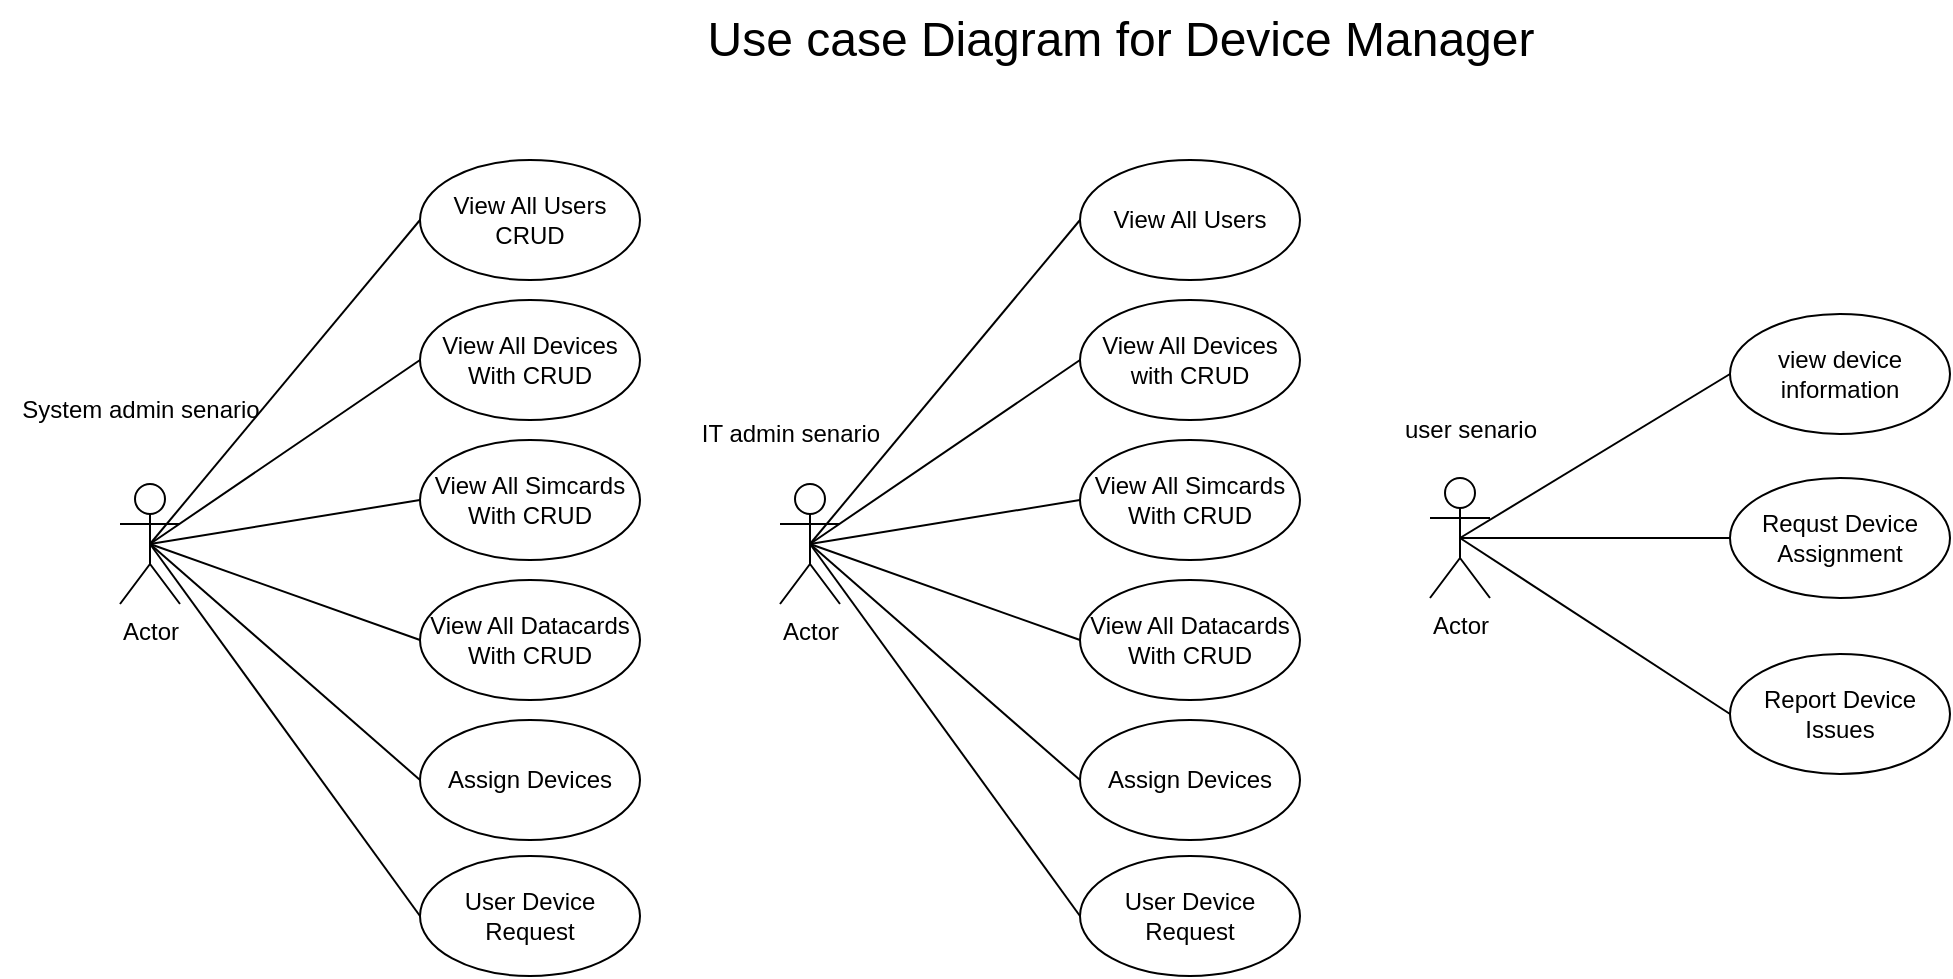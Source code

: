 <mxfile version="22.1.7" type="github">
  <diagram name="Page-1" id="V8e6lL1omSQ8p3PDgwFw">
    <mxGraphModel dx="1474" dy="740" grid="0" gridSize="10" guides="1" tooltips="1" connect="1" arrows="1" fold="1" page="1" pageScale="1" pageWidth="3300" pageHeight="4681" math="0" shadow="0">
      <root>
        <mxCell id="0" />
        <mxCell id="1" parent="0" />
        <mxCell id="11AYSxU1eU5rd6qPEEQT-1" value="Actor" style="shape=umlActor;verticalLabelPosition=bottom;verticalAlign=top;html=1;outlineConnect=0;" parent="1" vertex="1">
          <mxGeometry x="250" y="252" width="30" height="60" as="geometry" />
        </mxCell>
        <mxCell id="11AYSxU1eU5rd6qPEEQT-3" value="Actor" style="shape=umlActor;verticalLabelPosition=bottom;verticalAlign=top;html=1;outlineConnect=0;" parent="1" vertex="1">
          <mxGeometry x="905" y="249" width="30" height="60" as="geometry" />
        </mxCell>
        <mxCell id="11AYSxU1eU5rd6qPEEQT-5" value="&lt;div&gt;System admin senario&lt;/div&gt;" style="text;html=1;align=center;verticalAlign=middle;resizable=0;points=[];autosize=1;strokeColor=none;fillColor=none;" parent="1" vertex="1">
          <mxGeometry x="190" y="200" width="140" height="30" as="geometry" />
        </mxCell>
        <mxCell id="11AYSxU1eU5rd6qPEEQT-6" value="&lt;div&gt;IT admin senario&lt;/div&gt;" style="text;html=1;align=center;verticalAlign=middle;resizable=0;points=[];autosize=1;strokeColor=none;fillColor=none;" parent="1" vertex="1">
          <mxGeometry x="530" y="212" width="110" height="30" as="geometry" />
        </mxCell>
        <mxCell id="11AYSxU1eU5rd6qPEEQT-7" value="&lt;div&gt;user senario&lt;/div&gt;" style="text;html=1;align=center;verticalAlign=middle;resizable=0;points=[];autosize=1;strokeColor=none;fillColor=none;" parent="1" vertex="1">
          <mxGeometry x="880" y="210" width="90" height="30" as="geometry" />
        </mxCell>
        <mxCell id="11AYSxU1eU5rd6qPEEQT-8" value="&lt;div&gt;&lt;font style=&quot;font-size: 24px;&quot;&gt;Use case Diagram for Device Manager&lt;/font&gt;&lt;/div&gt;" style="text;html=1;align=center;verticalAlign=middle;resizable=0;points=[];autosize=1;strokeColor=none;fillColor=none;" parent="1" vertex="1">
          <mxGeometry x="530" y="10" width="440" height="40" as="geometry" />
        </mxCell>
        <mxCell id="11AYSxU1eU5rd6qPEEQT-10" value="&lt;div&gt;View All Users&lt;/div&gt;&lt;div&gt;CRUD&lt;/div&gt;" style="ellipse;whiteSpace=wrap;html=1;" parent="1" vertex="1">
          <mxGeometry x="400" y="90" width="110" height="60" as="geometry" />
        </mxCell>
        <mxCell id="11AYSxU1eU5rd6qPEEQT-13" value="&lt;div&gt;User Device&lt;/div&gt;&lt;div&gt;Request&lt;br&gt;&lt;/div&gt;" style="ellipse;whiteSpace=wrap;html=1;" parent="1" vertex="1">
          <mxGeometry x="400" y="438" width="110" height="60" as="geometry" />
        </mxCell>
        <mxCell id="11AYSxU1eU5rd6qPEEQT-15" value="" style="endArrow=none;html=1;rounded=0;exitX=0;exitY=0.5;exitDx=0;exitDy=0;entryX=0.5;entryY=0.5;entryDx=0;entryDy=0;entryPerimeter=0;" parent="1" source="11AYSxU1eU5rd6qPEEQT-10" target="11AYSxU1eU5rd6qPEEQT-1" edge="1">
          <mxGeometry width="50" height="50" relative="1" as="geometry">
            <mxPoint x="590" y="470" as="sourcePoint" />
            <mxPoint x="640" y="420" as="targetPoint" />
          </mxGeometry>
        </mxCell>
        <mxCell id="11AYSxU1eU5rd6qPEEQT-16" value="" style="endArrow=none;html=1;rounded=0;exitX=0;exitY=0.5;exitDx=0;exitDy=0;entryX=0.5;entryY=0.5;entryDx=0;entryDy=0;entryPerimeter=0;" parent="1" source="gWN13PbpE9uKYy0v3A_B-2" target="11AYSxU1eU5rd6qPEEQT-1" edge="1">
          <mxGeometry width="50" height="50" relative="1" as="geometry">
            <mxPoint x="400" y="400" as="sourcePoint" />
            <mxPoint x="640" y="420" as="targetPoint" />
          </mxGeometry>
        </mxCell>
        <mxCell id="11AYSxU1eU5rd6qPEEQT-17" value="" style="endArrow=none;html=1;rounded=0;exitX=0;exitY=0.5;exitDx=0;exitDy=0;entryX=0.5;entryY=0.5;entryDx=0;entryDy=0;entryPerimeter=0;" parent="1" source="11AYSxU1eU5rd6qPEEQT-13" target="11AYSxU1eU5rd6qPEEQT-1" edge="1">
          <mxGeometry width="50" height="50" relative="1" as="geometry">
            <mxPoint x="590" y="470" as="sourcePoint" />
            <mxPoint x="640" y="420" as="targetPoint" />
          </mxGeometry>
        </mxCell>
        <mxCell id="11AYSxU1eU5rd6qPEEQT-30" value="view device information" style="ellipse;whiteSpace=wrap;html=1;" parent="1" vertex="1">
          <mxGeometry x="1055" y="167" width="110" height="60" as="geometry" />
        </mxCell>
        <mxCell id="11AYSxU1eU5rd6qPEEQT-31" value="Requst Device Assignment" style="ellipse;whiteSpace=wrap;html=1;" parent="1" vertex="1">
          <mxGeometry x="1055" y="249" width="110" height="60" as="geometry" />
        </mxCell>
        <mxCell id="11AYSxU1eU5rd6qPEEQT-32" value="Report Device Issues" style="ellipse;whiteSpace=wrap;html=1;" parent="1" vertex="1">
          <mxGeometry x="1055" y="337" width="110" height="60" as="geometry" />
        </mxCell>
        <mxCell id="11AYSxU1eU5rd6qPEEQT-33" value="" style="endArrow=none;html=1;rounded=0;exitX=0;exitY=0.5;exitDx=0;exitDy=0;entryX=0.5;entryY=0.5;entryDx=0;entryDy=0;entryPerimeter=0;" parent="1" source="11AYSxU1eU5rd6qPEEQT-30" edge="1">
          <mxGeometry width="50" height="50" relative="1" as="geometry">
            <mxPoint x="1245" y="467" as="sourcePoint" />
            <mxPoint x="920" y="279" as="targetPoint" />
          </mxGeometry>
        </mxCell>
        <mxCell id="11AYSxU1eU5rd6qPEEQT-34" value="" style="endArrow=none;html=1;rounded=0;exitX=0;exitY=0.5;exitDx=0;exitDy=0;entryX=0.5;entryY=0.5;entryDx=0;entryDy=0;entryPerimeter=0;" parent="1" source="11AYSxU1eU5rd6qPEEQT-31" edge="1">
          <mxGeometry width="50" height="50" relative="1" as="geometry">
            <mxPoint x="1245" y="467" as="sourcePoint" />
            <mxPoint x="920" y="279" as="targetPoint" />
          </mxGeometry>
        </mxCell>
        <mxCell id="11AYSxU1eU5rd6qPEEQT-35" value="" style="endArrow=none;html=1;rounded=0;exitX=0;exitY=0.5;exitDx=0;exitDy=0;entryX=0.5;entryY=0.5;entryDx=0;entryDy=0;entryPerimeter=0;" parent="1" source="11AYSxU1eU5rd6qPEEQT-32" edge="1">
          <mxGeometry width="50" height="50" relative="1" as="geometry">
            <mxPoint x="1245" y="467" as="sourcePoint" />
            <mxPoint x="920" y="279" as="targetPoint" />
          </mxGeometry>
        </mxCell>
        <mxCell id="11AYSxU1eU5rd6qPEEQT-40" value="&lt;div&gt;View All Devices&lt;/div&gt;With CRUD" style="ellipse;whiteSpace=wrap;html=1;" parent="1" vertex="1">
          <mxGeometry x="400" y="160" width="110" height="60" as="geometry" />
        </mxCell>
        <mxCell id="11AYSxU1eU5rd6qPEEQT-42" value="Assign Devices" style="ellipse;whiteSpace=wrap;html=1;" parent="1" vertex="1">
          <mxGeometry x="400" y="370" width="110" height="60" as="geometry" />
        </mxCell>
        <mxCell id="11AYSxU1eU5rd6qPEEQT-50" value="" style="endArrow=none;html=1;rounded=0;exitX=0;exitY=0.5;exitDx=0;exitDy=0;entryX=0.5;entryY=0.5;entryDx=0;entryDy=0;entryPerimeter=0;" parent="1" source="11AYSxU1eU5rd6qPEEQT-42" target="11AYSxU1eU5rd6qPEEQT-1" edge="1">
          <mxGeometry width="50" height="50" relative="1" as="geometry">
            <mxPoint x="410" y="292" as="sourcePoint" />
            <mxPoint x="275" y="292" as="targetPoint" />
          </mxGeometry>
        </mxCell>
        <mxCell id="11AYSxU1eU5rd6qPEEQT-51" value="" style="endArrow=none;html=1;rounded=0;exitX=0;exitY=0.5;exitDx=0;exitDy=0;entryX=0.5;entryY=0.5;entryDx=0;entryDy=0;entryPerimeter=0;" parent="1" source="11AYSxU1eU5rd6qPEEQT-40" target="11AYSxU1eU5rd6qPEEQT-1" edge="1">
          <mxGeometry width="50" height="50" relative="1" as="geometry">
            <mxPoint x="420" y="302" as="sourcePoint" />
            <mxPoint x="285" y="302" as="targetPoint" />
          </mxGeometry>
        </mxCell>
        <mxCell id="gWN13PbpE9uKYy0v3A_B-1" value="&lt;div&gt;View All Simcards&lt;/div&gt;&lt;div&gt;With CRUD&lt;/div&gt;" style="ellipse;whiteSpace=wrap;html=1;" vertex="1" parent="1">
          <mxGeometry x="400" y="230" width="110" height="60" as="geometry" />
        </mxCell>
        <mxCell id="gWN13PbpE9uKYy0v3A_B-2" value="&lt;div&gt;View All Datacards&lt;/div&gt;With CRUD" style="ellipse;whiteSpace=wrap;html=1;" vertex="1" parent="1">
          <mxGeometry x="400" y="300" width="110" height="60" as="geometry" />
        </mxCell>
        <mxCell id="gWN13PbpE9uKYy0v3A_B-4" value="" style="endArrow=none;html=1;rounded=0;exitX=0;exitY=0.5;exitDx=0;exitDy=0;entryX=0.5;entryY=0.5;entryDx=0;entryDy=0;entryPerimeter=0;" edge="1" parent="1" source="gWN13PbpE9uKYy0v3A_B-1" target="11AYSxU1eU5rd6qPEEQT-1">
          <mxGeometry width="50" height="50" relative="1" as="geometry">
            <mxPoint x="410" y="340" as="sourcePoint" />
            <mxPoint x="275" y="292" as="targetPoint" />
          </mxGeometry>
        </mxCell>
        <mxCell id="gWN13PbpE9uKYy0v3A_B-5" value="Actor" style="shape=umlActor;verticalLabelPosition=bottom;verticalAlign=top;html=1;outlineConnect=0;" vertex="1" parent="1">
          <mxGeometry x="580" y="252" width="30" height="60" as="geometry" />
        </mxCell>
        <mxCell id="gWN13PbpE9uKYy0v3A_B-7" value="&lt;div&gt;View All Users&lt;/div&gt;" style="ellipse;whiteSpace=wrap;html=1;" vertex="1" parent="1">
          <mxGeometry x="730" y="90" width="110" height="60" as="geometry" />
        </mxCell>
        <mxCell id="gWN13PbpE9uKYy0v3A_B-8" value="&lt;div&gt;User Device&lt;/div&gt;&lt;div&gt;Request&lt;br&gt;&lt;/div&gt;" style="ellipse;whiteSpace=wrap;html=1;" vertex="1" parent="1">
          <mxGeometry x="730" y="438" width="110" height="60" as="geometry" />
        </mxCell>
        <mxCell id="gWN13PbpE9uKYy0v3A_B-9" value="" style="endArrow=none;html=1;rounded=0;exitX=0;exitY=0.5;exitDx=0;exitDy=0;entryX=0.5;entryY=0.5;entryDx=0;entryDy=0;entryPerimeter=0;" edge="1" parent="1" source="gWN13PbpE9uKYy0v3A_B-7" target="gWN13PbpE9uKYy0v3A_B-5">
          <mxGeometry width="50" height="50" relative="1" as="geometry">
            <mxPoint x="920" y="470" as="sourcePoint" />
            <mxPoint x="970" y="420" as="targetPoint" />
          </mxGeometry>
        </mxCell>
        <mxCell id="gWN13PbpE9uKYy0v3A_B-10" value="" style="endArrow=none;html=1;rounded=0;exitX=0;exitY=0.5;exitDx=0;exitDy=0;entryX=0.5;entryY=0.5;entryDx=0;entryDy=0;entryPerimeter=0;" edge="1" parent="1" source="gWN13PbpE9uKYy0v3A_B-17" target="gWN13PbpE9uKYy0v3A_B-5">
          <mxGeometry width="50" height="50" relative="1" as="geometry">
            <mxPoint x="730" y="400" as="sourcePoint" />
            <mxPoint x="970" y="420" as="targetPoint" />
          </mxGeometry>
        </mxCell>
        <mxCell id="gWN13PbpE9uKYy0v3A_B-11" value="" style="endArrow=none;html=1;rounded=0;exitX=0;exitY=0.5;exitDx=0;exitDy=0;entryX=0.5;entryY=0.5;entryDx=0;entryDy=0;entryPerimeter=0;" edge="1" parent="1" source="gWN13PbpE9uKYy0v3A_B-8" target="gWN13PbpE9uKYy0v3A_B-5">
          <mxGeometry width="50" height="50" relative="1" as="geometry">
            <mxPoint x="920" y="470" as="sourcePoint" />
            <mxPoint x="970" y="420" as="targetPoint" />
          </mxGeometry>
        </mxCell>
        <mxCell id="gWN13PbpE9uKYy0v3A_B-12" value="&lt;div&gt;View All Devices&lt;/div&gt;with CRUD" style="ellipse;whiteSpace=wrap;html=1;" vertex="1" parent="1">
          <mxGeometry x="730" y="160" width="110" height="60" as="geometry" />
        </mxCell>
        <mxCell id="gWN13PbpE9uKYy0v3A_B-13" value="Assign Devices" style="ellipse;whiteSpace=wrap;html=1;" vertex="1" parent="1">
          <mxGeometry x="730" y="370" width="110" height="60" as="geometry" />
        </mxCell>
        <mxCell id="gWN13PbpE9uKYy0v3A_B-14" value="" style="endArrow=none;html=1;rounded=0;exitX=0;exitY=0.5;exitDx=0;exitDy=0;entryX=0.5;entryY=0.5;entryDx=0;entryDy=0;entryPerimeter=0;" edge="1" parent="1" source="gWN13PbpE9uKYy0v3A_B-13" target="gWN13PbpE9uKYy0v3A_B-5">
          <mxGeometry width="50" height="50" relative="1" as="geometry">
            <mxPoint x="740" y="292" as="sourcePoint" />
            <mxPoint x="605" y="292" as="targetPoint" />
          </mxGeometry>
        </mxCell>
        <mxCell id="gWN13PbpE9uKYy0v3A_B-15" value="" style="endArrow=none;html=1;rounded=0;exitX=0;exitY=0.5;exitDx=0;exitDy=0;entryX=0.5;entryY=0.5;entryDx=0;entryDy=0;entryPerimeter=0;" edge="1" parent="1" source="gWN13PbpE9uKYy0v3A_B-12" target="gWN13PbpE9uKYy0v3A_B-5">
          <mxGeometry width="50" height="50" relative="1" as="geometry">
            <mxPoint x="750" y="302" as="sourcePoint" />
            <mxPoint x="615" y="302" as="targetPoint" />
          </mxGeometry>
        </mxCell>
        <mxCell id="gWN13PbpE9uKYy0v3A_B-16" value="&lt;div&gt;View All Simcards&lt;/div&gt;&lt;div&gt;With CRUD&lt;/div&gt;" style="ellipse;whiteSpace=wrap;html=1;" vertex="1" parent="1">
          <mxGeometry x="730" y="230" width="110" height="60" as="geometry" />
        </mxCell>
        <mxCell id="gWN13PbpE9uKYy0v3A_B-17" value="&lt;div&gt;View All Datacards&lt;/div&gt;With CRUD" style="ellipse;whiteSpace=wrap;html=1;" vertex="1" parent="1">
          <mxGeometry x="730" y="300" width="110" height="60" as="geometry" />
        </mxCell>
        <mxCell id="gWN13PbpE9uKYy0v3A_B-18" value="" style="endArrow=none;html=1;rounded=0;exitX=0;exitY=0.5;exitDx=0;exitDy=0;entryX=0.5;entryY=0.5;entryDx=0;entryDy=0;entryPerimeter=0;" edge="1" parent="1" source="gWN13PbpE9uKYy0v3A_B-16" target="gWN13PbpE9uKYy0v3A_B-5">
          <mxGeometry width="50" height="50" relative="1" as="geometry">
            <mxPoint x="740" y="340" as="sourcePoint" />
            <mxPoint x="605" y="292" as="targetPoint" />
          </mxGeometry>
        </mxCell>
      </root>
    </mxGraphModel>
  </diagram>
</mxfile>

